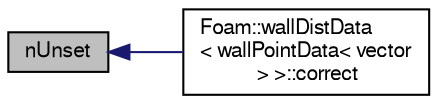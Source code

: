 digraph "nUnset"
{
  bgcolor="transparent";
  edge [fontname="FreeSans",fontsize="10",labelfontname="FreeSans",labelfontsize="10"];
  node [fontname="FreeSans",fontsize="10",shape=record];
  rankdir="LR";
  Node30 [label="nUnset",height=0.2,width=0.4,color="black", fillcolor="grey75", style="filled", fontcolor="black"];
  Node30 -> Node31 [dir="back",color="midnightblue",fontsize="10",style="solid",fontname="FreeSans"];
  Node31 [label="Foam::wallDistData\l\< wallPointData\< vector\l \> \>::correct",height=0.2,width=0.4,color="black",URL="$a22902.html#a3ae44b28050c3aa494c1d8e18cf618c1",tooltip="Correct for mesh geom/topo changes. "];
}
